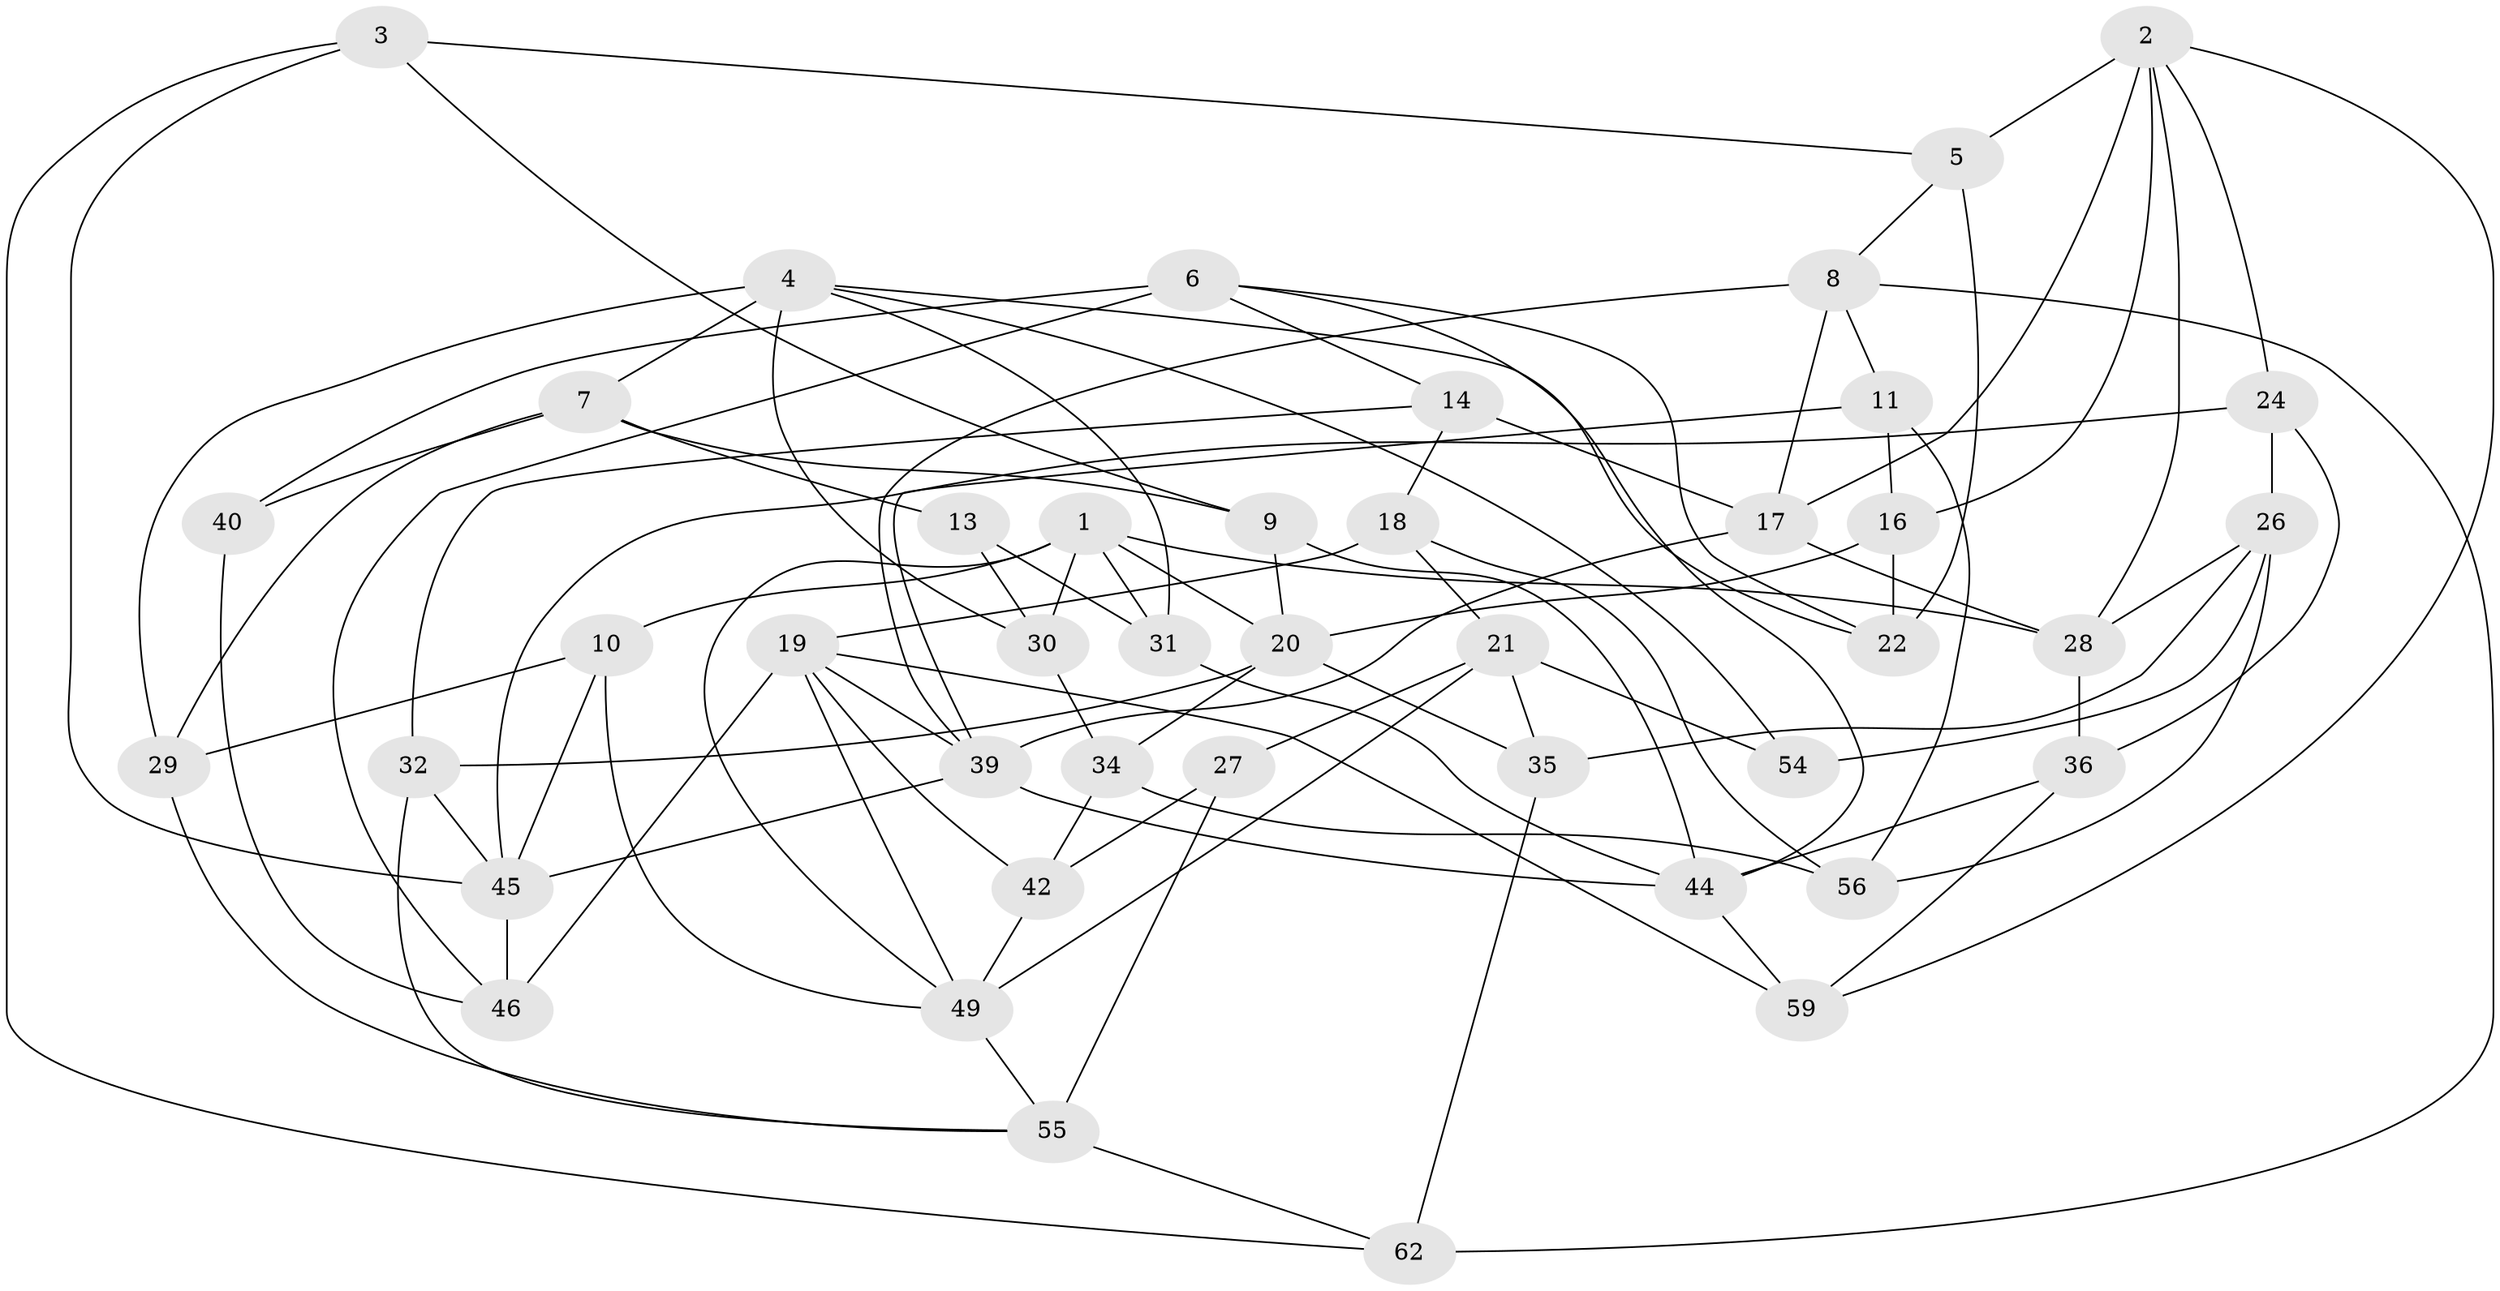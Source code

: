 // Generated by graph-tools (version 1.1) at 2025/52/02/27/25 19:52:32]
// undirected, 43 vertices, 97 edges
graph export_dot {
graph [start="1"]
  node [color=gray90,style=filled];
  1 [super="+52"];
  2 [super="+53"];
  3;
  4 [super="+15"];
  5 [super="+37"];
  6 [super="+33"];
  7 [super="+51"];
  8 [super="+12"];
  9;
  10;
  11;
  13;
  14;
  16;
  17 [super="+61"];
  18;
  19 [super="+25"];
  20 [super="+23"];
  21 [super="+38"];
  22 [super="+41"];
  24;
  26 [super="+43"];
  27;
  28 [super="+47"];
  29;
  30;
  31;
  32;
  34;
  35;
  36;
  39 [super="+48"];
  40;
  42;
  44 [super="+60"];
  45 [super="+50"];
  46;
  49 [super="+57"];
  54;
  55 [super="+58"];
  56;
  59;
  62;
  1 -- 10;
  1 -- 30;
  1 -- 20;
  1 -- 28;
  1 -- 31;
  1 -- 49;
  2 -- 59;
  2 -- 17;
  2 -- 16;
  2 -- 24;
  2 -- 28;
  2 -- 5;
  3 -- 9;
  3 -- 45;
  3 -- 62;
  3 -- 5;
  4 -- 54;
  4 -- 22;
  4 -- 7;
  4 -- 29;
  4 -- 30;
  4 -- 31;
  5 -- 22 [weight=3];
  5 -- 8;
  6 -- 44;
  6 -- 40 [weight=2];
  6 -- 46;
  6 -- 14;
  6 -- 22;
  7 -- 9;
  7 -- 40;
  7 -- 13 [weight=2];
  7 -- 29;
  8 -- 11;
  8 -- 62;
  8 -- 17 [weight=2];
  8 -- 39;
  9 -- 20;
  9 -- 44;
  10 -- 29;
  10 -- 45;
  10 -- 49;
  11 -- 56;
  11 -- 16;
  11 -- 39;
  13 -- 30;
  13 -- 31;
  14 -- 32;
  14 -- 17;
  14 -- 18;
  16 -- 20;
  16 -- 22;
  17 -- 28;
  17 -- 39;
  18 -- 56;
  18 -- 21;
  18 -- 19;
  19 -- 46;
  19 -- 42;
  19 -- 59;
  19 -- 39;
  19 -- 49;
  20 -- 34;
  20 -- 32;
  20 -- 35;
  21 -- 54 [weight=2];
  21 -- 27;
  21 -- 35;
  21 -- 49;
  24 -- 45;
  24 -- 36;
  24 -- 26;
  26 -- 35;
  26 -- 54;
  26 -- 28 [weight=2];
  26 -- 56;
  27 -- 42;
  27 -- 55 [weight=2];
  28 -- 36;
  29 -- 55;
  30 -- 34;
  31 -- 44;
  32 -- 45;
  32 -- 55;
  34 -- 56;
  34 -- 42;
  35 -- 62;
  36 -- 59;
  36 -- 44;
  39 -- 45;
  39 -- 44;
  40 -- 46;
  42 -- 49;
  44 -- 59;
  45 -- 46;
  49 -- 55;
  55 -- 62;
}
